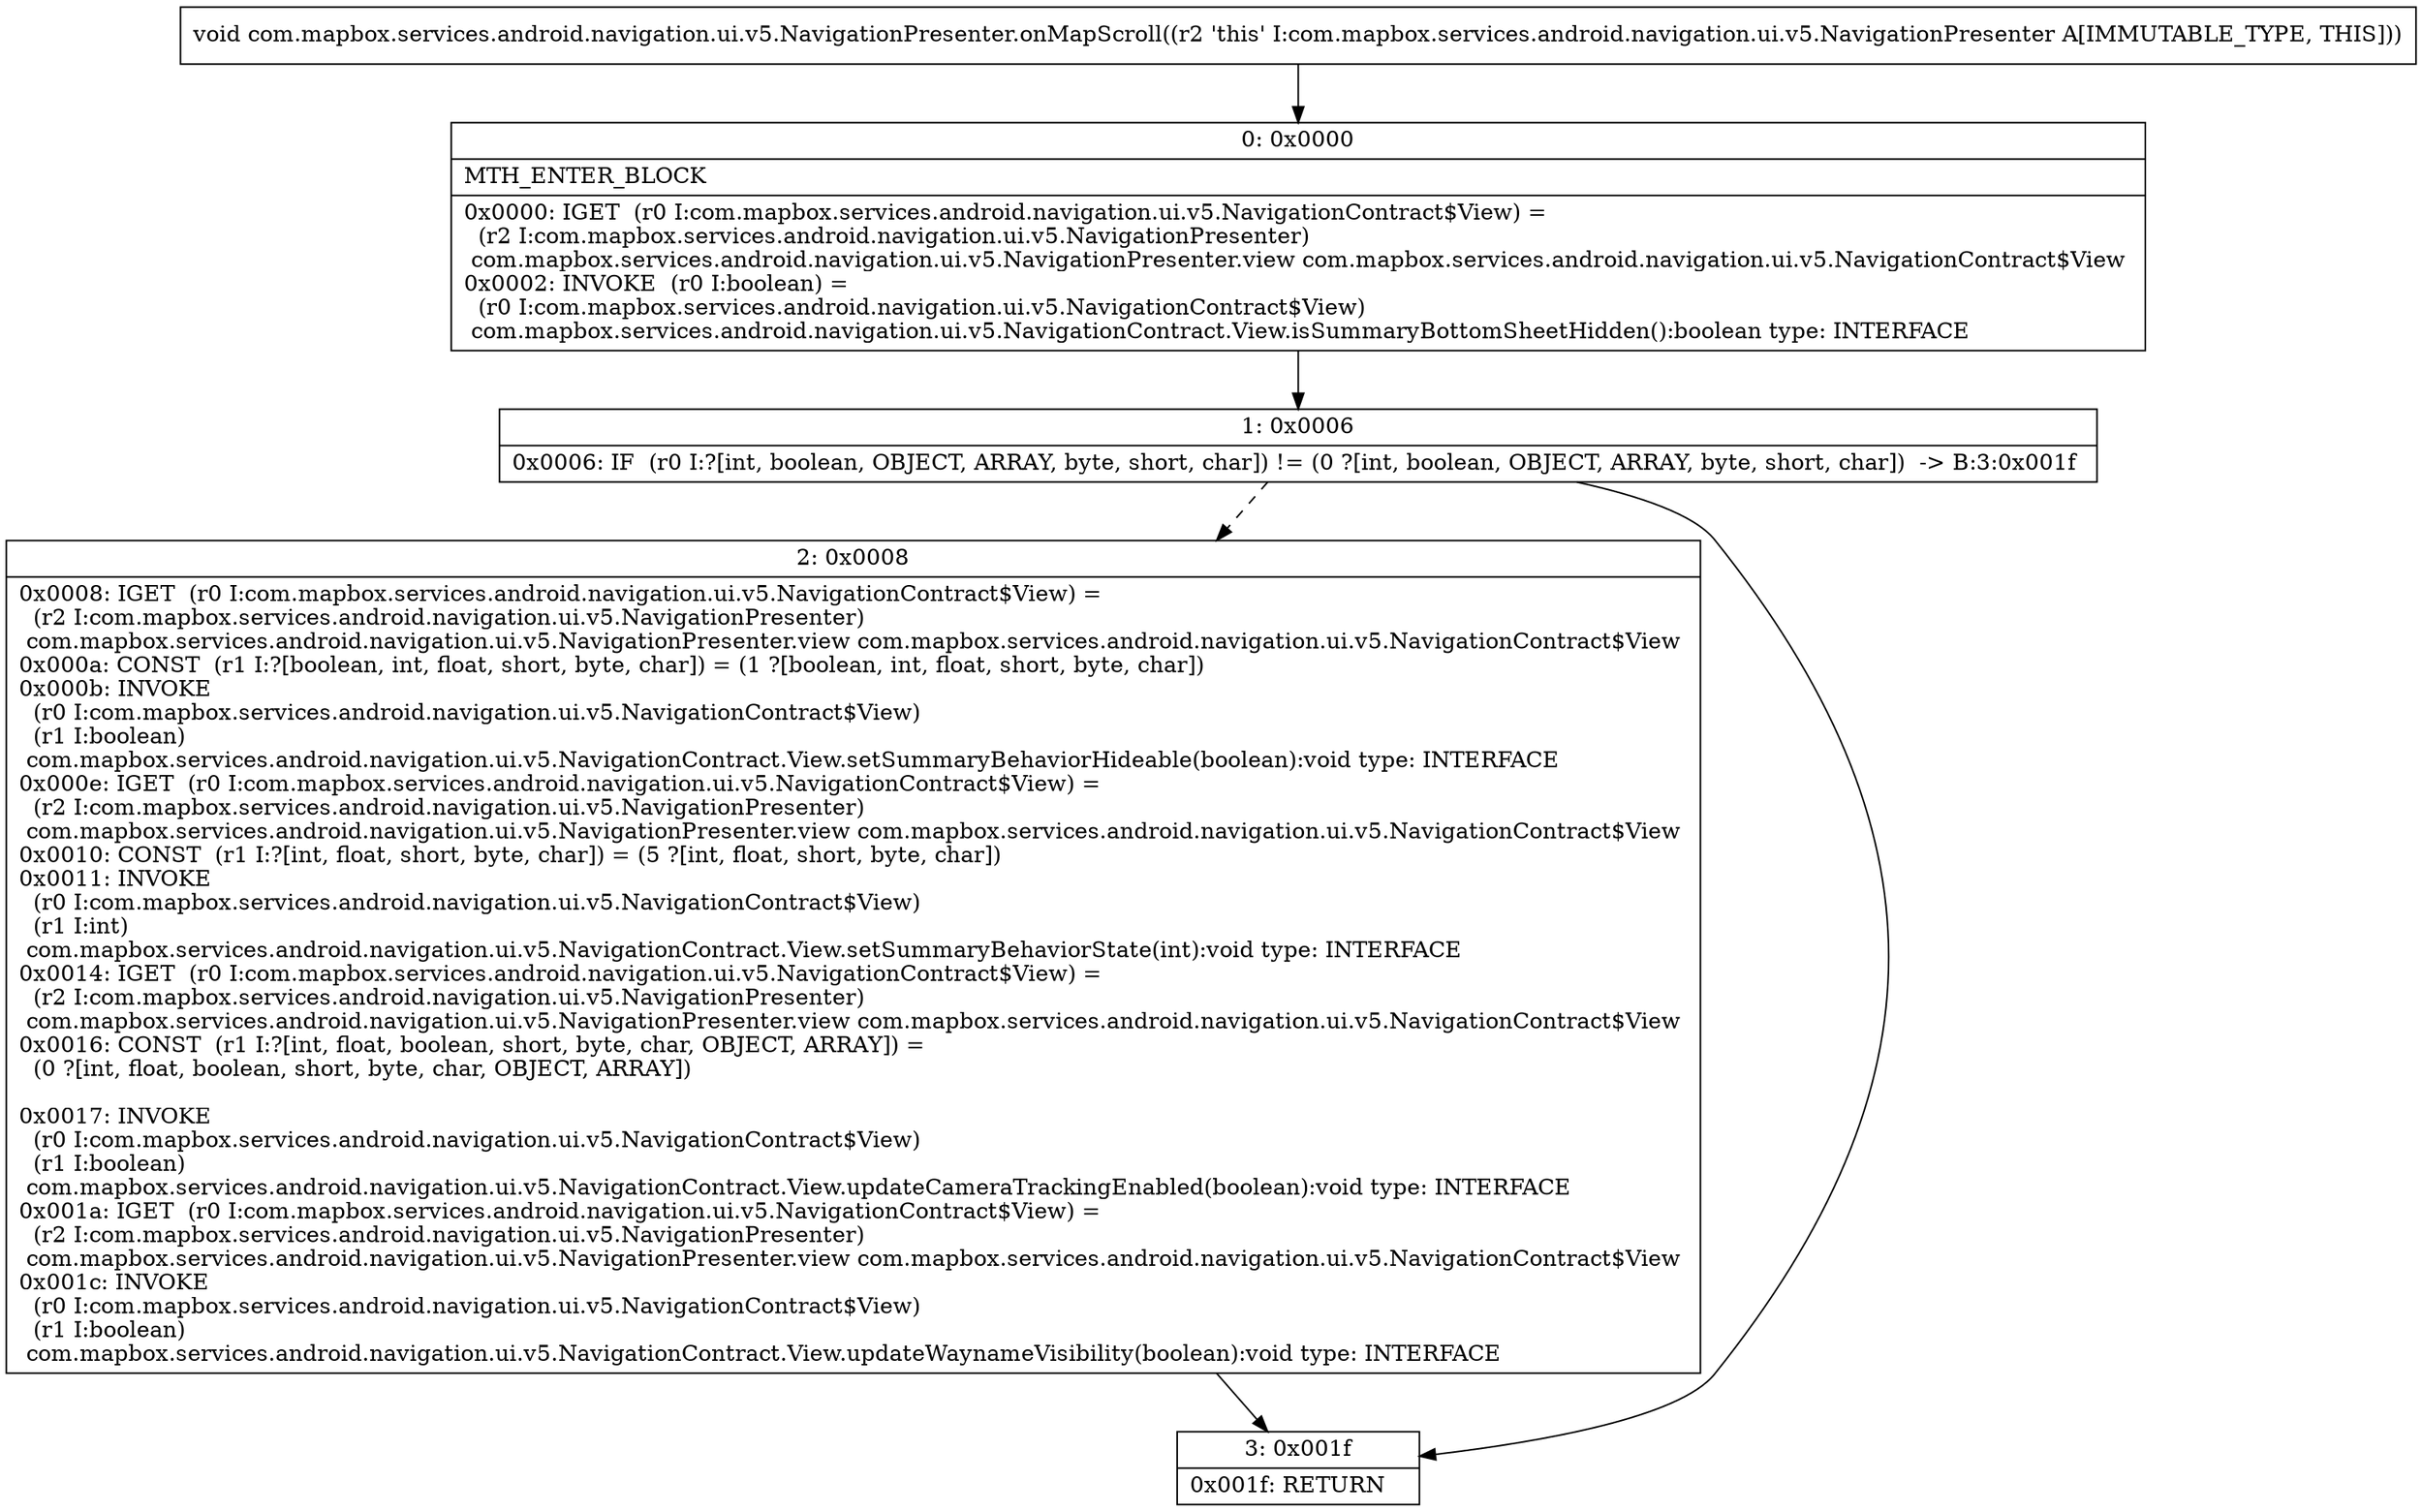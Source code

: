 digraph "CFG forcom.mapbox.services.android.navigation.ui.v5.NavigationPresenter.onMapScroll()V" {
Node_0 [shape=record,label="{0\:\ 0x0000|MTH_ENTER_BLOCK\l|0x0000: IGET  (r0 I:com.mapbox.services.android.navigation.ui.v5.NavigationContract$View) = \l  (r2 I:com.mapbox.services.android.navigation.ui.v5.NavigationPresenter)\l com.mapbox.services.android.navigation.ui.v5.NavigationPresenter.view com.mapbox.services.android.navigation.ui.v5.NavigationContract$View \l0x0002: INVOKE  (r0 I:boolean) = \l  (r0 I:com.mapbox.services.android.navigation.ui.v5.NavigationContract$View)\l com.mapbox.services.android.navigation.ui.v5.NavigationContract.View.isSummaryBottomSheetHidden():boolean type: INTERFACE \l}"];
Node_1 [shape=record,label="{1\:\ 0x0006|0x0006: IF  (r0 I:?[int, boolean, OBJECT, ARRAY, byte, short, char]) != (0 ?[int, boolean, OBJECT, ARRAY, byte, short, char])  \-\> B:3:0x001f \l}"];
Node_2 [shape=record,label="{2\:\ 0x0008|0x0008: IGET  (r0 I:com.mapbox.services.android.navigation.ui.v5.NavigationContract$View) = \l  (r2 I:com.mapbox.services.android.navigation.ui.v5.NavigationPresenter)\l com.mapbox.services.android.navigation.ui.v5.NavigationPresenter.view com.mapbox.services.android.navigation.ui.v5.NavigationContract$View \l0x000a: CONST  (r1 I:?[boolean, int, float, short, byte, char]) = (1 ?[boolean, int, float, short, byte, char]) \l0x000b: INVOKE  \l  (r0 I:com.mapbox.services.android.navigation.ui.v5.NavigationContract$View)\l  (r1 I:boolean)\l com.mapbox.services.android.navigation.ui.v5.NavigationContract.View.setSummaryBehaviorHideable(boolean):void type: INTERFACE \l0x000e: IGET  (r0 I:com.mapbox.services.android.navigation.ui.v5.NavigationContract$View) = \l  (r2 I:com.mapbox.services.android.navigation.ui.v5.NavigationPresenter)\l com.mapbox.services.android.navigation.ui.v5.NavigationPresenter.view com.mapbox.services.android.navigation.ui.v5.NavigationContract$View \l0x0010: CONST  (r1 I:?[int, float, short, byte, char]) = (5 ?[int, float, short, byte, char]) \l0x0011: INVOKE  \l  (r0 I:com.mapbox.services.android.navigation.ui.v5.NavigationContract$View)\l  (r1 I:int)\l com.mapbox.services.android.navigation.ui.v5.NavigationContract.View.setSummaryBehaviorState(int):void type: INTERFACE \l0x0014: IGET  (r0 I:com.mapbox.services.android.navigation.ui.v5.NavigationContract$View) = \l  (r2 I:com.mapbox.services.android.navigation.ui.v5.NavigationPresenter)\l com.mapbox.services.android.navigation.ui.v5.NavigationPresenter.view com.mapbox.services.android.navigation.ui.v5.NavigationContract$View \l0x0016: CONST  (r1 I:?[int, float, boolean, short, byte, char, OBJECT, ARRAY]) = \l  (0 ?[int, float, boolean, short, byte, char, OBJECT, ARRAY])\l \l0x0017: INVOKE  \l  (r0 I:com.mapbox.services.android.navigation.ui.v5.NavigationContract$View)\l  (r1 I:boolean)\l com.mapbox.services.android.navigation.ui.v5.NavigationContract.View.updateCameraTrackingEnabled(boolean):void type: INTERFACE \l0x001a: IGET  (r0 I:com.mapbox.services.android.navigation.ui.v5.NavigationContract$View) = \l  (r2 I:com.mapbox.services.android.navigation.ui.v5.NavigationPresenter)\l com.mapbox.services.android.navigation.ui.v5.NavigationPresenter.view com.mapbox.services.android.navigation.ui.v5.NavigationContract$View \l0x001c: INVOKE  \l  (r0 I:com.mapbox.services.android.navigation.ui.v5.NavigationContract$View)\l  (r1 I:boolean)\l com.mapbox.services.android.navigation.ui.v5.NavigationContract.View.updateWaynameVisibility(boolean):void type: INTERFACE \l}"];
Node_3 [shape=record,label="{3\:\ 0x001f|0x001f: RETURN   \l}"];
MethodNode[shape=record,label="{void com.mapbox.services.android.navigation.ui.v5.NavigationPresenter.onMapScroll((r2 'this' I:com.mapbox.services.android.navigation.ui.v5.NavigationPresenter A[IMMUTABLE_TYPE, THIS])) }"];
MethodNode -> Node_0;
Node_0 -> Node_1;
Node_1 -> Node_2[style=dashed];
Node_1 -> Node_3;
Node_2 -> Node_3;
}

